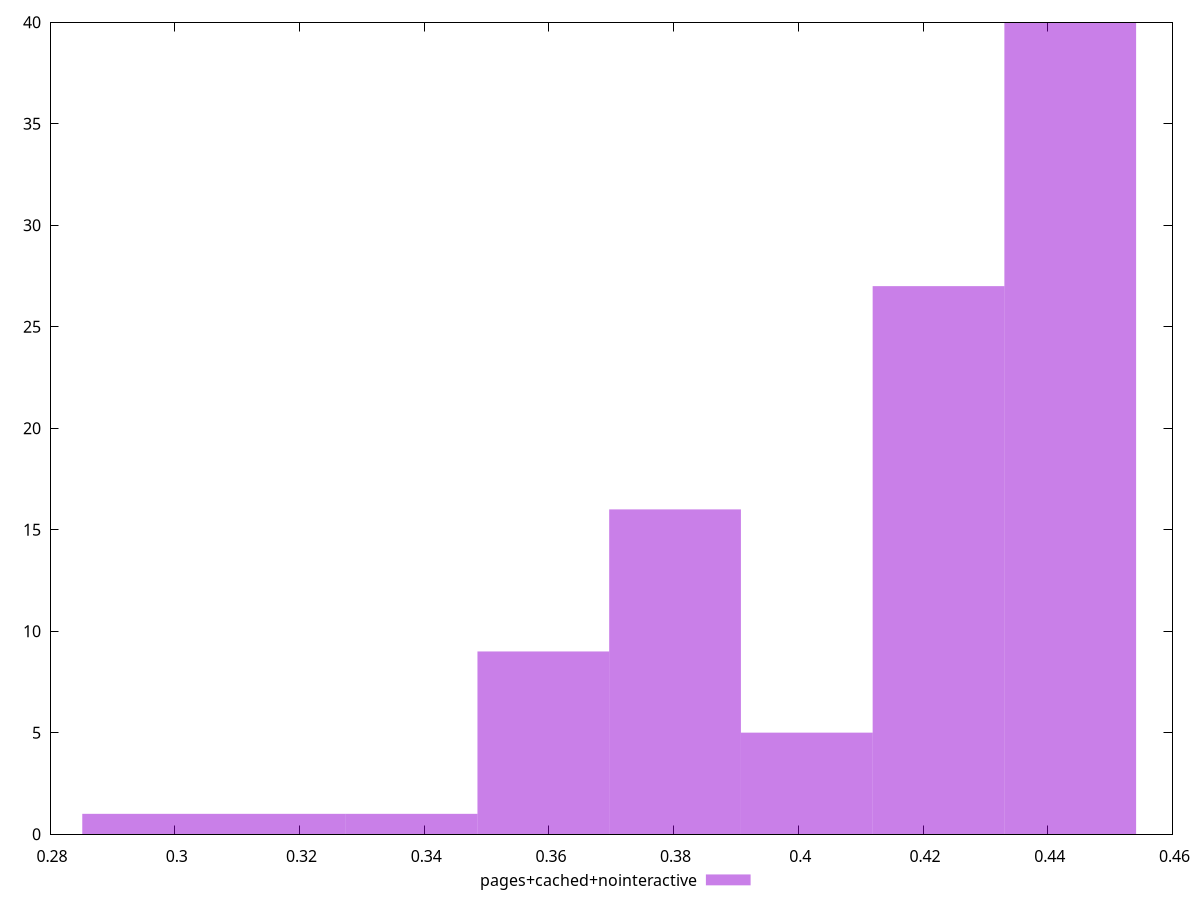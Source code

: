 $_pagesCachedNointeractive <<EOF
0.3591076217729555 9
0.4436035327783568 40
0.31685966627025486 1
0.38023159952430585 16
0.4224795550270065 27
0.4013555772756562 5
0.2957356885189045 1
0.3379836440216052 1
EOF
set key outside below
set terminal pngcairo
set output "report_00004_2020-11-02T20-21-41.718Z/max-potential-fid/pages+cached+nointeractive//hist.png"
set yrange [0:40]
set boxwidth 0.021123977751350324
set style fill transparent solid 0.5 noborder
plot $_pagesCachedNointeractive title "pages+cached+nointeractive" with boxes ,
